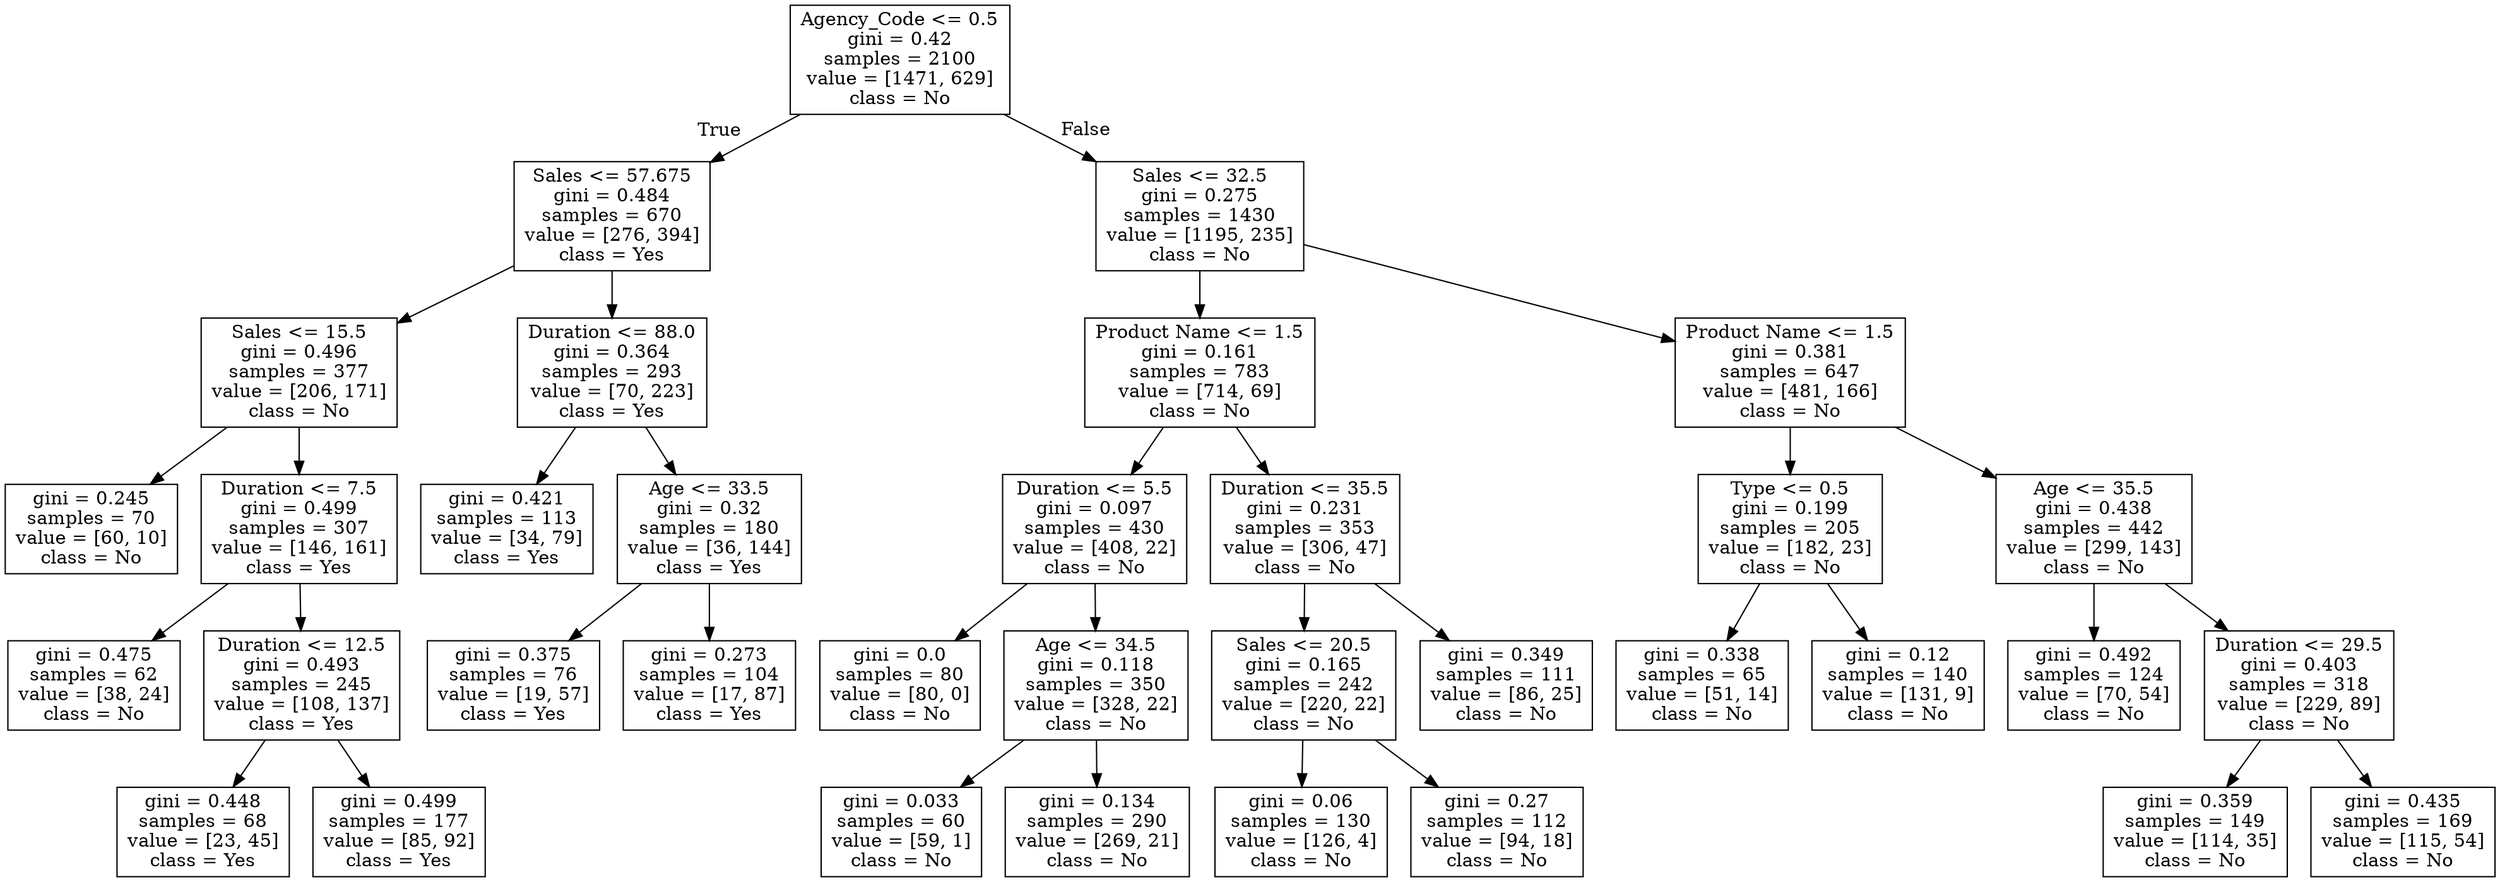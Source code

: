 digraph Tree {
node [shape=box] ;
0 [label="Agency_Code <= 0.5\ngini = 0.42\nsamples = 2100\nvalue = [1471, 629]\nclass = No"] ;
1 [label="Sales <= 57.675\ngini = 0.484\nsamples = 670\nvalue = [276, 394]\nclass = Yes"] ;
0 -> 1 [labeldistance=2.5, labelangle=45, headlabel="True"] ;
2 [label="Sales <= 15.5\ngini = 0.496\nsamples = 377\nvalue = [206, 171]\nclass = No"] ;
1 -> 2 ;
3 [label="gini = 0.245\nsamples = 70\nvalue = [60, 10]\nclass = No"] ;
2 -> 3 ;
4 [label="Duration <= 7.5\ngini = 0.499\nsamples = 307\nvalue = [146, 161]\nclass = Yes"] ;
2 -> 4 ;
5 [label="gini = 0.475\nsamples = 62\nvalue = [38, 24]\nclass = No"] ;
4 -> 5 ;
6 [label="Duration <= 12.5\ngini = 0.493\nsamples = 245\nvalue = [108, 137]\nclass = Yes"] ;
4 -> 6 ;
7 [label="gini = 0.448\nsamples = 68\nvalue = [23, 45]\nclass = Yes"] ;
6 -> 7 ;
8 [label="gini = 0.499\nsamples = 177\nvalue = [85, 92]\nclass = Yes"] ;
6 -> 8 ;
9 [label="Duration <= 88.0\ngini = 0.364\nsamples = 293\nvalue = [70, 223]\nclass = Yes"] ;
1 -> 9 ;
10 [label="gini = 0.421\nsamples = 113\nvalue = [34, 79]\nclass = Yes"] ;
9 -> 10 ;
11 [label="Age <= 33.5\ngini = 0.32\nsamples = 180\nvalue = [36, 144]\nclass = Yes"] ;
9 -> 11 ;
12 [label="gini = 0.375\nsamples = 76\nvalue = [19, 57]\nclass = Yes"] ;
11 -> 12 ;
13 [label="gini = 0.273\nsamples = 104\nvalue = [17, 87]\nclass = Yes"] ;
11 -> 13 ;
14 [label="Sales <= 32.5\ngini = 0.275\nsamples = 1430\nvalue = [1195, 235]\nclass = No"] ;
0 -> 14 [labeldistance=2.5, labelangle=-45, headlabel="False"] ;
15 [label="Product Name <= 1.5\ngini = 0.161\nsamples = 783\nvalue = [714, 69]\nclass = No"] ;
14 -> 15 ;
16 [label="Duration <= 5.5\ngini = 0.097\nsamples = 430\nvalue = [408, 22]\nclass = No"] ;
15 -> 16 ;
17 [label="gini = 0.0\nsamples = 80\nvalue = [80, 0]\nclass = No"] ;
16 -> 17 ;
18 [label="Age <= 34.5\ngini = 0.118\nsamples = 350\nvalue = [328, 22]\nclass = No"] ;
16 -> 18 ;
19 [label="gini = 0.033\nsamples = 60\nvalue = [59, 1]\nclass = No"] ;
18 -> 19 ;
20 [label="gini = 0.134\nsamples = 290\nvalue = [269, 21]\nclass = No"] ;
18 -> 20 ;
21 [label="Duration <= 35.5\ngini = 0.231\nsamples = 353\nvalue = [306, 47]\nclass = No"] ;
15 -> 21 ;
22 [label="Sales <= 20.5\ngini = 0.165\nsamples = 242\nvalue = [220, 22]\nclass = No"] ;
21 -> 22 ;
23 [label="gini = 0.06\nsamples = 130\nvalue = [126, 4]\nclass = No"] ;
22 -> 23 ;
24 [label="gini = 0.27\nsamples = 112\nvalue = [94, 18]\nclass = No"] ;
22 -> 24 ;
25 [label="gini = 0.349\nsamples = 111\nvalue = [86, 25]\nclass = No"] ;
21 -> 25 ;
26 [label="Product Name <= 1.5\ngini = 0.381\nsamples = 647\nvalue = [481, 166]\nclass = No"] ;
14 -> 26 ;
27 [label="Type <= 0.5\ngini = 0.199\nsamples = 205\nvalue = [182, 23]\nclass = No"] ;
26 -> 27 ;
28 [label="gini = 0.338\nsamples = 65\nvalue = [51, 14]\nclass = No"] ;
27 -> 28 ;
29 [label="gini = 0.12\nsamples = 140\nvalue = [131, 9]\nclass = No"] ;
27 -> 29 ;
30 [label="Age <= 35.5\ngini = 0.438\nsamples = 442\nvalue = [299, 143]\nclass = No"] ;
26 -> 30 ;
31 [label="gini = 0.492\nsamples = 124\nvalue = [70, 54]\nclass = No"] ;
30 -> 31 ;
32 [label="Duration <= 29.5\ngini = 0.403\nsamples = 318\nvalue = [229, 89]\nclass = No"] ;
30 -> 32 ;
33 [label="gini = 0.359\nsamples = 149\nvalue = [114, 35]\nclass = No"] ;
32 -> 33 ;
34 [label="gini = 0.435\nsamples = 169\nvalue = [115, 54]\nclass = No"] ;
32 -> 34 ;
}